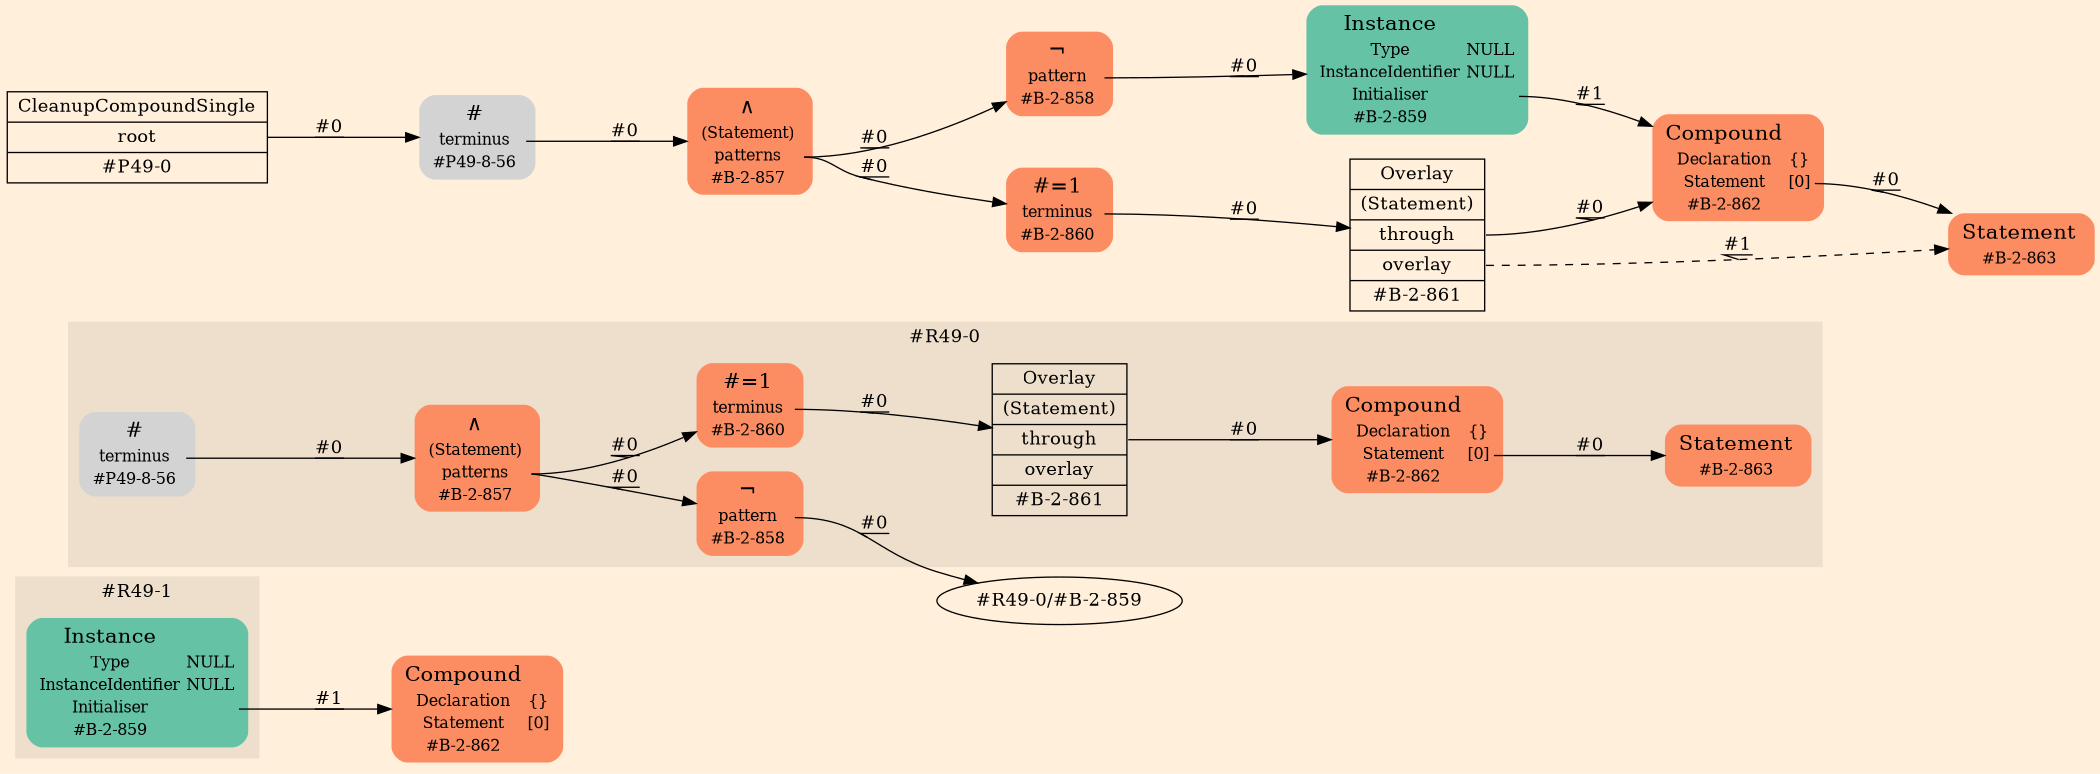 digraph Inferno {
graph [
rankdir = "LR"
ranksep = 1.0
size = "14,20"
bgcolor = antiquewhite1
color = black
fontcolor = black
];
node [
];
"#R49-1/#B-2-862" [
shape = "plaintext"
fillcolor = "/set28/2"
label = <<TABLE BORDER="0" CELLBORDER="0" CELLSPACING="0">
 <TR>
  <TD><FONT POINT-SIZE="16.0">Compound</FONT></TD>
  <TD></TD>
 </TR>
 <TR>
  <TD>Declaration</TD>
  <TD PORT="port0">{}</TD>
 </TR>
 <TR>
  <TD>Statement</TD>
  <TD PORT="port1">[0]</TD>
 </TR>
 <TR>
  <TD>#B-2-862</TD>
  <TD PORT="port2"></TD>
 </TR>
</TABLE>>
style = "rounded,filled"
fontsize = "12"
];
subgraph "cluster#R49-1" {
label = "#R49-1"
style = "filled"
color = antiquewhite2
"#R49-1/#B-2-859" [
shape = "plaintext"
fillcolor = "/set28/1"
label = <<TABLE BORDER="0" CELLBORDER="0" CELLSPACING="0">
 <TR>
  <TD><FONT POINT-SIZE="16.0">Instance</FONT></TD>
  <TD></TD>
 </TR>
 <TR>
  <TD>Type</TD>
  <TD PORT="port0">NULL</TD>
 </TR>
 <TR>
  <TD>InstanceIdentifier</TD>
  <TD PORT="port1">NULL</TD>
 </TR>
 <TR>
  <TD>Initialiser</TD>
  <TD PORT="port2"></TD>
 </TR>
 <TR>
  <TD>#B-2-859</TD>
  <TD PORT="port3"></TD>
 </TR>
</TABLE>>
style = "rounded,filled"
fontsize = "12"
];
}
subgraph "cluster#R49-0" {
label = "#R49-0"
style = "filled"
color = antiquewhite2
"#R49-0/#B-2-857" [
shape = "plaintext"
fillcolor = "/set28/2"
label = <<TABLE BORDER="0" CELLBORDER="0" CELLSPACING="0">
 <TR>
  <TD><FONT POINT-SIZE="16.0">∧</FONT></TD>
  <TD></TD>
 </TR>
 <TR>
  <TD>(Statement)</TD>
  <TD PORT="port0"></TD>
 </TR>
 <TR>
  <TD>patterns</TD>
  <TD PORT="port1"></TD>
 </TR>
 <TR>
  <TD>#B-2-857</TD>
  <TD PORT="port2"></TD>
 </TR>
</TABLE>>
style = "rounded,filled"
fontsize = "12"
];
"#R49-0/#P49-8-56" [
shape = "plaintext"
label = <<TABLE BORDER="0" CELLBORDER="0" CELLSPACING="0">
 <TR>
  <TD><FONT POINT-SIZE="16.0">#</FONT></TD>
  <TD></TD>
 </TR>
 <TR>
  <TD>terminus</TD>
  <TD PORT="port0"></TD>
 </TR>
 <TR>
  <TD>#P49-8-56</TD>
  <TD PORT="port1"></TD>
 </TR>
</TABLE>>
style = "rounded,filled"
fontsize = "12"
];
"#R49-0/#B-2-858" [
shape = "plaintext"
fillcolor = "/set28/2"
label = <<TABLE BORDER="0" CELLBORDER="0" CELLSPACING="0">
 <TR>
  <TD><FONT POINT-SIZE="16.0">¬</FONT></TD>
  <TD></TD>
 </TR>
 <TR>
  <TD>pattern</TD>
  <TD PORT="port0"></TD>
 </TR>
 <TR>
  <TD>#B-2-858</TD>
  <TD PORT="port1"></TD>
 </TR>
</TABLE>>
style = "rounded,filled"
fontsize = "12"
];
"#R49-0/#B-2-860" [
shape = "plaintext"
fillcolor = "/set28/2"
label = <<TABLE BORDER="0" CELLBORDER="0" CELLSPACING="0">
 <TR>
  <TD><FONT POINT-SIZE="16.0">#=1</FONT></TD>
  <TD></TD>
 </TR>
 <TR>
  <TD>terminus</TD>
  <TD PORT="port0"></TD>
 </TR>
 <TR>
  <TD>#B-2-860</TD>
  <TD PORT="port1"></TD>
 </TR>
</TABLE>>
style = "rounded,filled"
fontsize = "12"
];
"#R49-0/#B-2-863" [
shape = "plaintext"
fillcolor = "/set28/2"
label = <<TABLE BORDER="0" CELLBORDER="0" CELLSPACING="0">
 <TR>
  <TD><FONT POINT-SIZE="16.0">Statement</FONT></TD>
  <TD></TD>
 </TR>
 <TR>
  <TD>#B-2-863</TD>
  <TD PORT="port0"></TD>
 </TR>
</TABLE>>
style = "rounded,filled"
fontsize = "12"
];
"#R49-0/#B-2-862" [
shape = "plaintext"
fillcolor = "/set28/2"
label = <<TABLE BORDER="0" CELLBORDER="0" CELLSPACING="0">
 <TR>
  <TD><FONT POINT-SIZE="16.0">Compound</FONT></TD>
  <TD></TD>
 </TR>
 <TR>
  <TD>Declaration</TD>
  <TD PORT="port0">{}</TD>
 </TR>
 <TR>
  <TD>Statement</TD>
  <TD PORT="port1">[0]</TD>
 </TR>
 <TR>
  <TD>#B-2-862</TD>
  <TD PORT="port2"></TD>
 </TR>
</TABLE>>
style = "rounded,filled"
fontsize = "12"
];
"#R49-0/#B-2-861" [
shape = "record"
fillcolor = antiquewhite2
label = "<fixed> Overlay | <port0> (Statement) | <port1> through | <port2> overlay | <port3> #B-2-861"
style = "filled"
fontsize = "14"
color = black
fontcolor = black
];
}
"CR#P49-0" [
shape = "record"
fillcolor = antiquewhite1
label = "<fixed> CleanupCompoundSingle | <port0> root | <port1> #P49-0"
style = "filled"
fontsize = "14"
color = black
fontcolor = black
];
"#P49-8-56" [
shape = "plaintext"
label = <<TABLE BORDER="0" CELLBORDER="0" CELLSPACING="0">
 <TR>
  <TD><FONT POINT-SIZE="16.0">#</FONT></TD>
  <TD></TD>
 </TR>
 <TR>
  <TD>terminus</TD>
  <TD PORT="port0"></TD>
 </TR>
 <TR>
  <TD>#P49-8-56</TD>
  <TD PORT="port1"></TD>
 </TR>
</TABLE>>
style = "rounded,filled"
fontsize = "12"
];
"#B-2-857" [
shape = "plaintext"
fillcolor = "/set28/2"
label = <<TABLE BORDER="0" CELLBORDER="0" CELLSPACING="0">
 <TR>
  <TD><FONT POINT-SIZE="16.0">∧</FONT></TD>
  <TD></TD>
 </TR>
 <TR>
  <TD>(Statement)</TD>
  <TD PORT="port0"></TD>
 </TR>
 <TR>
  <TD>patterns</TD>
  <TD PORT="port1"></TD>
 </TR>
 <TR>
  <TD>#B-2-857</TD>
  <TD PORT="port2"></TD>
 </TR>
</TABLE>>
style = "rounded,filled"
fontsize = "12"
];
"#B-2-860" [
shape = "plaintext"
fillcolor = "/set28/2"
label = <<TABLE BORDER="0" CELLBORDER="0" CELLSPACING="0">
 <TR>
  <TD><FONT POINT-SIZE="16.0">#=1</FONT></TD>
  <TD></TD>
 </TR>
 <TR>
  <TD>terminus</TD>
  <TD PORT="port0"></TD>
 </TR>
 <TR>
  <TD>#B-2-860</TD>
  <TD PORT="port1"></TD>
 </TR>
</TABLE>>
style = "rounded,filled"
fontsize = "12"
];
"#B-2-861" [
shape = "record"
fillcolor = antiquewhite1
label = "<fixed> Overlay | <port0> (Statement) | <port1> through | <port2> overlay | <port3> #B-2-861"
style = "filled"
fontsize = "14"
color = black
fontcolor = black
];
"#B-2-862" [
shape = "plaintext"
fillcolor = "/set28/2"
label = <<TABLE BORDER="0" CELLBORDER="0" CELLSPACING="0">
 <TR>
  <TD><FONT POINT-SIZE="16.0">Compound</FONT></TD>
  <TD></TD>
 </TR>
 <TR>
  <TD>Declaration</TD>
  <TD PORT="port0">{}</TD>
 </TR>
 <TR>
  <TD>Statement</TD>
  <TD PORT="port1">[0]</TD>
 </TR>
 <TR>
  <TD>#B-2-862</TD>
  <TD PORT="port2"></TD>
 </TR>
</TABLE>>
style = "rounded,filled"
fontsize = "12"
];
"#B-2-863" [
shape = "plaintext"
fillcolor = "/set28/2"
label = <<TABLE BORDER="0" CELLBORDER="0" CELLSPACING="0">
 <TR>
  <TD><FONT POINT-SIZE="16.0">Statement</FONT></TD>
  <TD></TD>
 </TR>
 <TR>
  <TD>#B-2-863</TD>
  <TD PORT="port0"></TD>
 </TR>
</TABLE>>
style = "rounded,filled"
fontsize = "12"
];
"#B-2-858" [
shape = "plaintext"
fillcolor = "/set28/2"
label = <<TABLE BORDER="0" CELLBORDER="0" CELLSPACING="0">
 <TR>
  <TD><FONT POINT-SIZE="16.0">¬</FONT></TD>
  <TD></TD>
 </TR>
 <TR>
  <TD>pattern</TD>
  <TD PORT="port0"></TD>
 </TR>
 <TR>
  <TD>#B-2-858</TD>
  <TD PORT="port1"></TD>
 </TR>
</TABLE>>
style = "rounded,filled"
fontsize = "12"
];
"#B-2-859" [
shape = "plaintext"
fillcolor = "/set28/1"
label = <<TABLE BORDER="0" CELLBORDER="0" CELLSPACING="0">
 <TR>
  <TD><FONT POINT-SIZE="16.0">Instance</FONT></TD>
  <TD></TD>
 </TR>
 <TR>
  <TD>Type</TD>
  <TD PORT="port0">NULL</TD>
 </TR>
 <TR>
  <TD>InstanceIdentifier</TD>
  <TD PORT="port1">NULL</TD>
 </TR>
 <TR>
  <TD>Initialiser</TD>
  <TD PORT="port2"></TD>
 </TR>
 <TR>
  <TD>#B-2-859</TD>
  <TD PORT="port3"></TD>
 </TR>
</TABLE>>
style = "rounded,filled"
fontsize = "12"
];
"CR#P49-0":port0 -> "#P49-8-56" [style="solid"
label = "#0"
decorate = true
color = black
fontcolor = black
];
"#P49-8-56":port0 -> "#B-2-857" [style="solid"
label = "#0"
decorate = true
color = black
fontcolor = black
];
"#B-2-857":port1 -> "#B-2-860" [style="solid"
label = "#0"
decorate = true
color = black
fontcolor = black
];
"#B-2-857":port1 -> "#B-2-858" [style="solid"
label = "#0"
decorate = true
color = black
fontcolor = black
];
"#B-2-860":port0 -> "#B-2-861" [style="solid"
label = "#0"
decorate = true
color = black
fontcolor = black
];
"#B-2-861":port1 -> "#B-2-862" [style="solid"
label = "#0"
decorate = true
color = black
fontcolor = black
];
"#B-2-861":port2 -> "#B-2-863" [style="dashed"
label = "#1"
decorate = true
color = black
fontcolor = black
];
"#B-2-862":port1 -> "#B-2-863" [style="solid"
label = "#0"
decorate = true
color = black
fontcolor = black
];
"#B-2-858":port0 -> "#B-2-859" [style="solid"
label = "#0"
decorate = true
color = black
fontcolor = black
];
"#B-2-859":port2 -> "#B-2-862" [style="solid"
label = "#1"
decorate = true
color = black
fontcolor = black
];
"#R49-0/#B-2-857":port1 -> "#R49-0/#B-2-860" [style="solid"
label = "#0"
decorate = true
color = black
fontcolor = black
];
"#R49-0/#B-2-857":port1 -> "#R49-0/#B-2-858" [style="solid"
label = "#0"
decorate = true
color = black
fontcolor = black
];
"#R49-0/#P49-8-56":port0 -> "#R49-0/#B-2-857" [style="solid"
label = "#0"
decorate = true
color = black
fontcolor = black
];
"#R49-0/#B-2-858":port0 -> "#R49-0/#B-2-859" [style="solid"
label = "#0"
decorate = true
color = black
fontcolor = black
];
"#R49-0/#B-2-860":port0 -> "#R49-0/#B-2-861" [style="solid"
label = "#0"
decorate = true
color = black
fontcolor = black
];
"#R49-0/#B-2-862":port1 -> "#R49-0/#B-2-863" [style="solid"
label = "#0"
decorate = true
color = black
fontcolor = black
];
"#R49-0/#B-2-861":port1 -> "#R49-0/#B-2-862" [style="solid"
label = "#0"
decorate = true
color = black
fontcolor = black
];
"#R49-1/#B-2-859":port2 -> "#R49-1/#B-2-862" [style="solid"
label = "#1"
decorate = true
color = black
fontcolor = black
];
}
